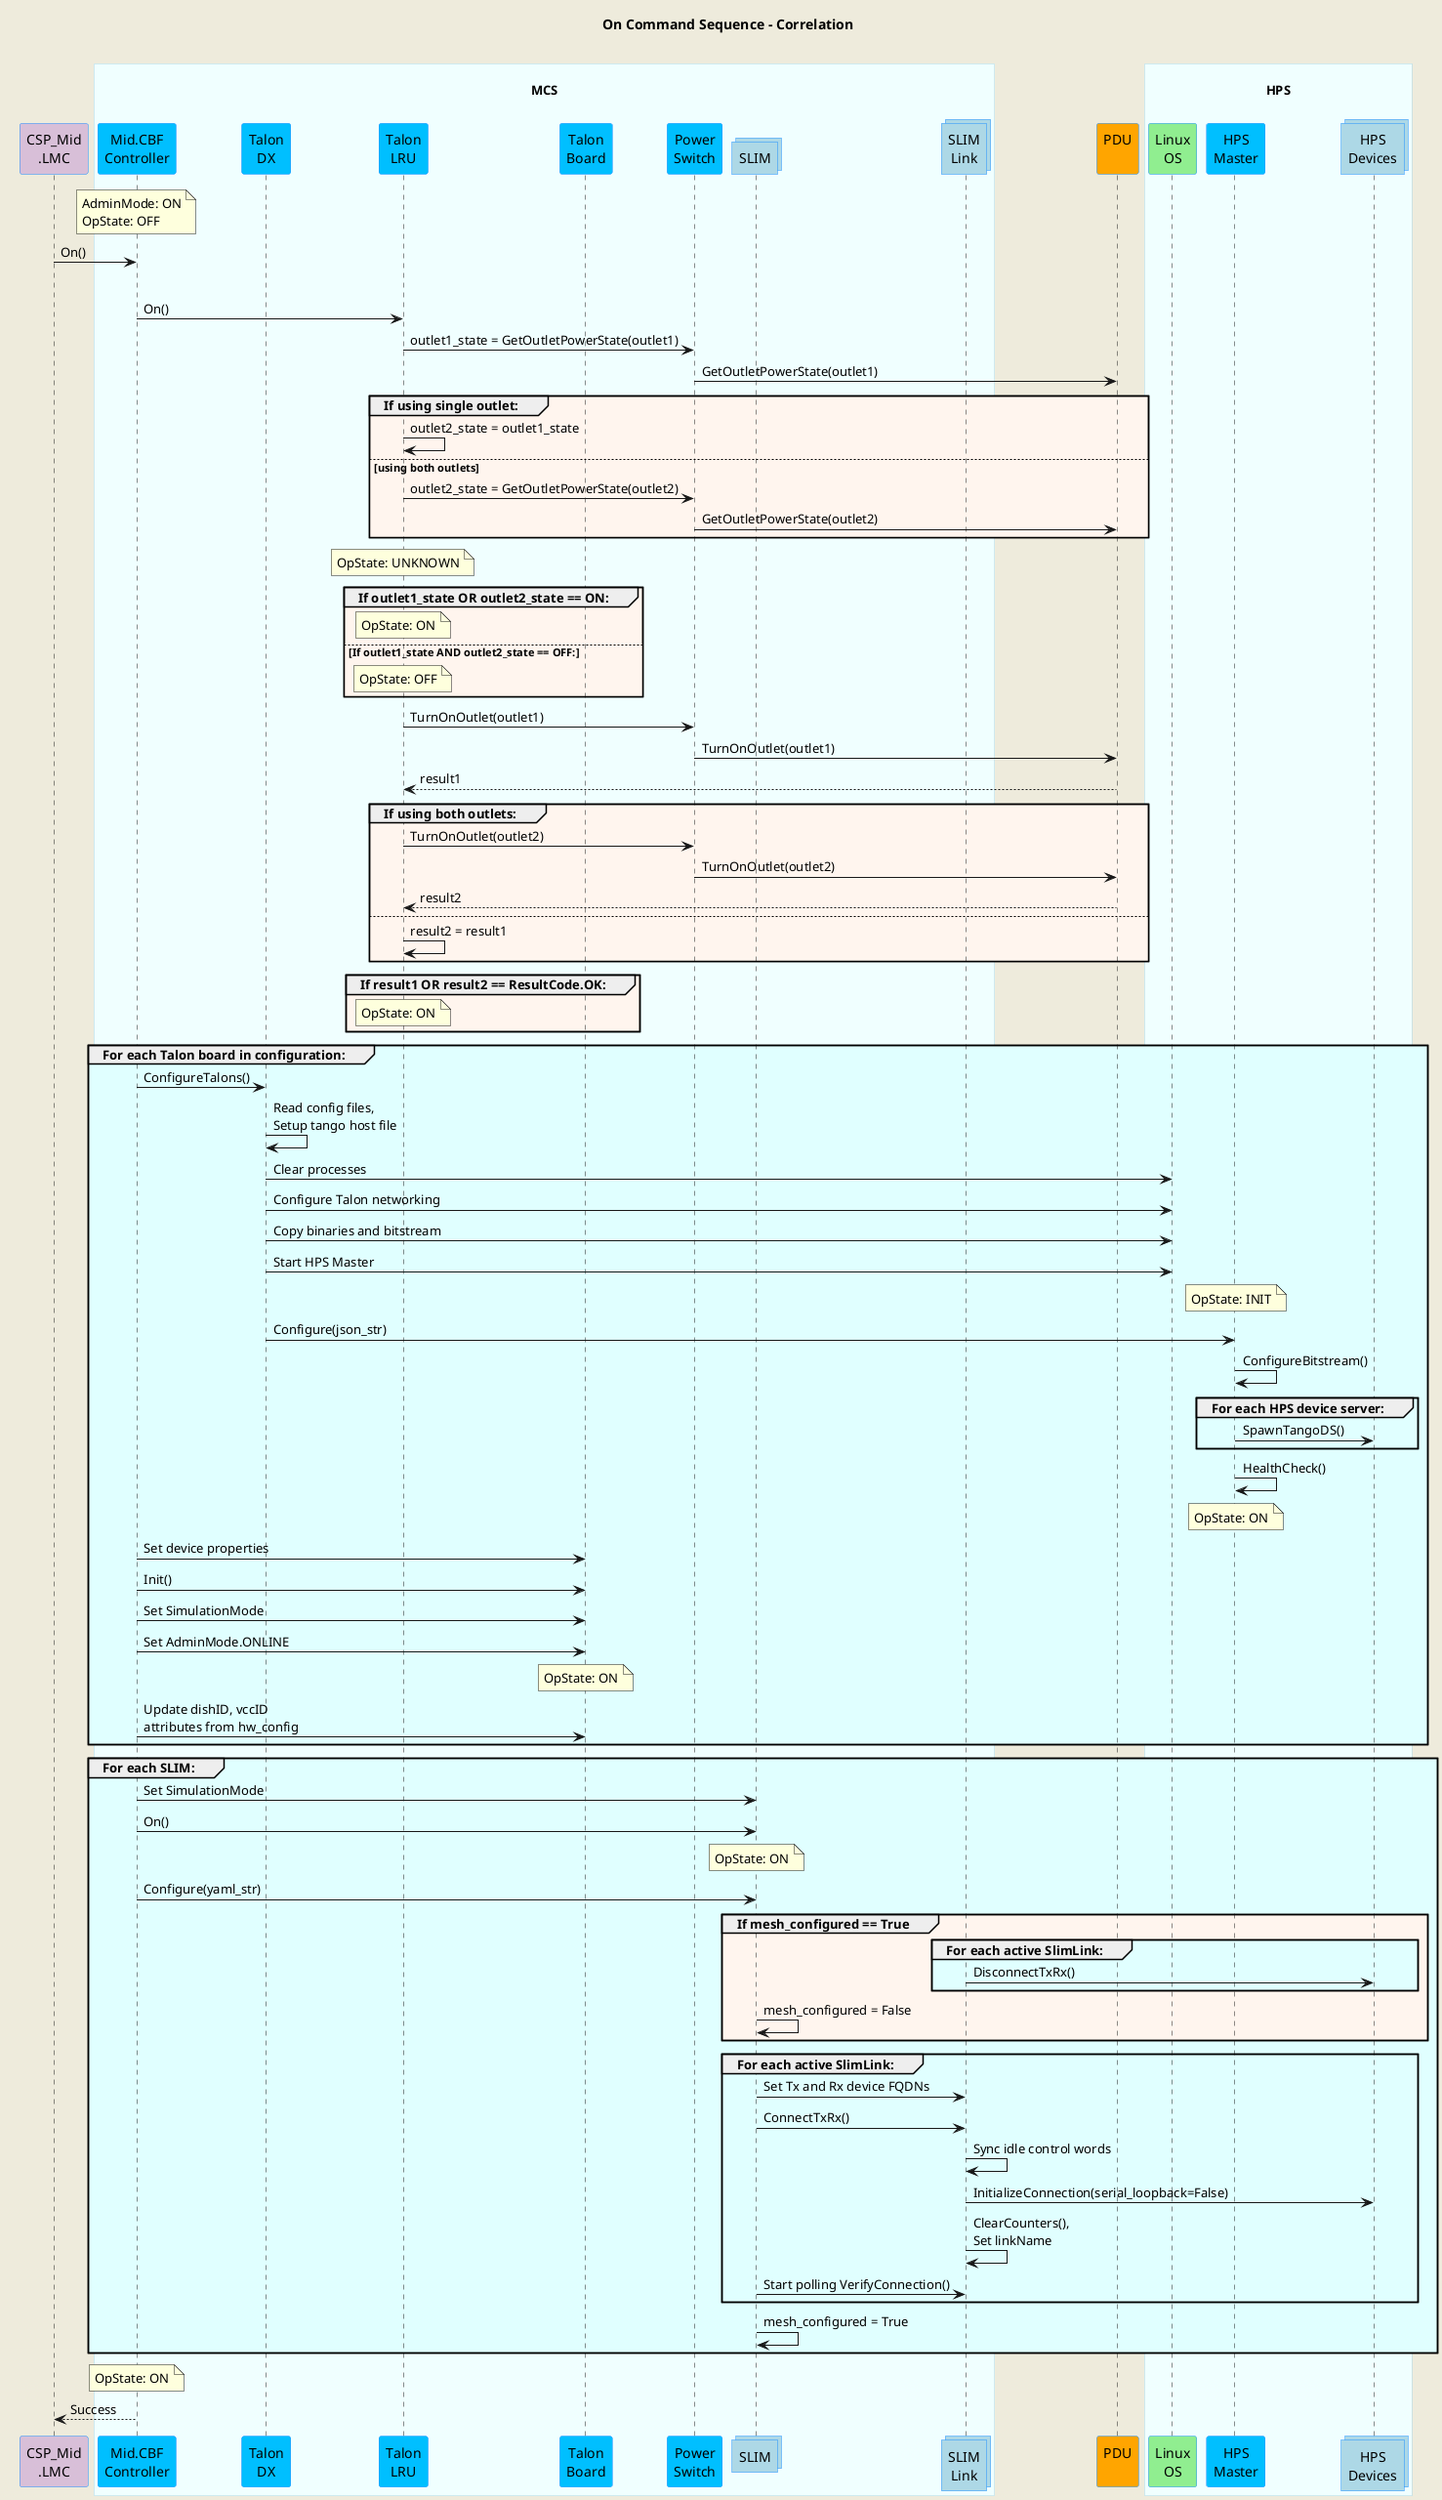 @startuml
'https://plantuml.com/sequence-diagram
skinparam backgroundColor #EEEBDC
skinparam sequence {
ParticipantBorderColor DodgerBlue
ParticipantBackgroundColor DeepSkyBlue
ActorBorderColor DarkGreen
ActorBackgroundColor Green
BoxBorderColor LightBlue
BoxBackgroundColor #F0FFFF
}
skinparam collections {
  BackGroundColor LightBlue
  BorderColor DodgerBlue
}
skinparam database {
  BackgroundColor LightGreen
  BorderColor DarkGreen
}
title On Command Sequence - Correlation\n
participant "CSP_Mid\n.LMC" as lmc #Thistle
box "\nMCS\n"
  participant "Mid.CBF\nController" as controller
  participant "Talon\nDX" as tdx
  participant "Talon\nLRU" as lru
  participant "Talon\nBoard" as talon_board
  participant "Power\nSwitch" as ps
  collections "SLIM" as slim
  collections "SLIM\nLink" as slimlink
end box
participant "PDU\n" as pdu #Orange
box "\nHPS\n"
  participant "Linux\nOS" as os #LightGreen
  participant "HPS\nMaster" as hpsmaster
  collections "HPS\nDevices" as hpsdevices
end box

note over controller            : AdminMode: ON\nOpState: OFF
lmc -> controller               : On()

group #LightCyan For each Talon LRU in configuration:
  controller    ->  lru         : On()
  lru           ->  ps          : outlet1_state = GetOutletPowerState(outlet1)
  ps            ->  pdu         : GetOutletPowerState(outlet1)
  group #SeaShell If using single outlet:
    lru         ->  lru         : outlet2_state = outlet1_state
  else using both outlets
    lru         ->  ps          : outlet2_state = GetOutletPowerState(outlet2)
    ps          ->  pdu         : GetOutletPowerState(outlet2)
  end group

  note over lru                 : OpState: UNKNOWN
  group #SeaShell If outlet1_state OR outlet2_state == ON:
    note over lru               : OpState: ON
  else If outlet1_state AND outlet2_state == OFF:
    note over lru               : OpState: OFF
  end group

  lru           ->  ps          : TurnOnOutlet(outlet1)
  ps            ->  pdu         : TurnOnOutlet(outlet1)
  pdu           --> lru         : result1
  group #SeaShell If using both outlets:
    lru         ->  ps          : TurnOnOutlet(outlet2)
    ps          ->  pdu         : TurnOnOutlet(outlet2)
    pdu         --> lru         : result2
  else
    lru         ->  lru         : result2 = result1
  end group

  group #SeaShell If result1 OR result2 == ResultCode.OK:
    note over lru               : OpState: ON
end group

group #LightCyan For each Talon board in configuration:
  controller    ->  tdx         : ConfigureTalons()
  tdx           ->  tdx         : Read config files,\nSetup tango host file
  tdx           ->  os          : Clear processes
  tdx           ->  os          : Configure Talon networking
  tdx           ->  os          : Copy binaries and bitstream
  tdx           ->  os          : Start HPS Master
  note over hpsmaster           : OpState: INIT
  tdx           ->  hpsmaster   : Configure(json_str)
  hpsmaster     ->  hpsmaster   : ConfigureBitstream()
  group #LightCyan For each HPS device server:
    hpsmaster  -> hpsdevices    : SpawnTangoDS()
  end group
  hpsmaster     ->  hpsmaster   : HealthCheck()
  note over hpsmaster           : OpState: ON

  controller    ->  talon_board : Set device properties
  controller    ->  talon_board : Init()
  controller    ->  talon_board : Set SimulationMode
  controller    ->  talon_board : Set AdminMode.ONLINE
  note over talon_board         : OpState: ON
  controller    ->  talon_board : Update dishID, vccID\nattributes from hw_config
end group

group #LightCyan For each SLIM:
  controller      ->  slim      : Set SimulationMode
  controller      ->  slim      : On()
  note over slim                : OpState: ON
  controller      ->  slim      : Configure(yaml_str)
  group #SeaShell If mesh_configured == True
    group #LightCyan For each active SlimLink:
      slimlink    -> hpsdevices : DisconnectTxRx()
    end group
    slim          ->  slim      : mesh_configured = False
  end group

  group #LightCyan For each active SlimLink:
    slim        ->  slimlink    : Set Tx and Rx device FQDNs
    slim        ->  slimlink    : ConnectTxRx()
    slimlink    ->  slimlink    : Sync idle control words
    slimlink    ->  hpsdevices  : InitializeConnection(serial_loopback=False)
    slimlink    ->  slimlink    : ClearCounters(),\nSet linkName
    slim        ->  slimlink    : Start polling VerifyConnection()
  end group
  slim          ->  slim        : mesh_configured = True
end group

note over controller            : OpState: ON

lmc           <--  controller   : Success

@enduml